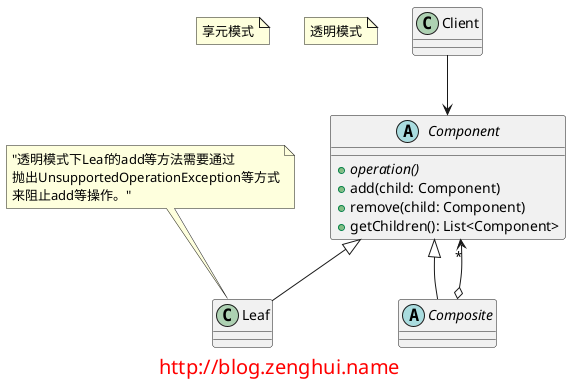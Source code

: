 @startuml

note "享元模式" as name
note "透明模式" as mode

abstract class Component{
    + {abstract} operation()
    + add(child: Component)
    + remove(child: Component)
    + getChildren(): List<Component>
}

class Leaf{

}

note top of Leaf : "透明模式下Leaf的add等方法需要通过\n抛出UnsupportedOperationException等方式\n来阻止add等操作。"

abstract class Composite {

}

Component <|-- Leaf
Component <|-- Composite
Component "*" <--o Composite

Client --> Component

footer
<font size="20" color="red">http://blog.zenghui.name</font>
endfooter

@enduml